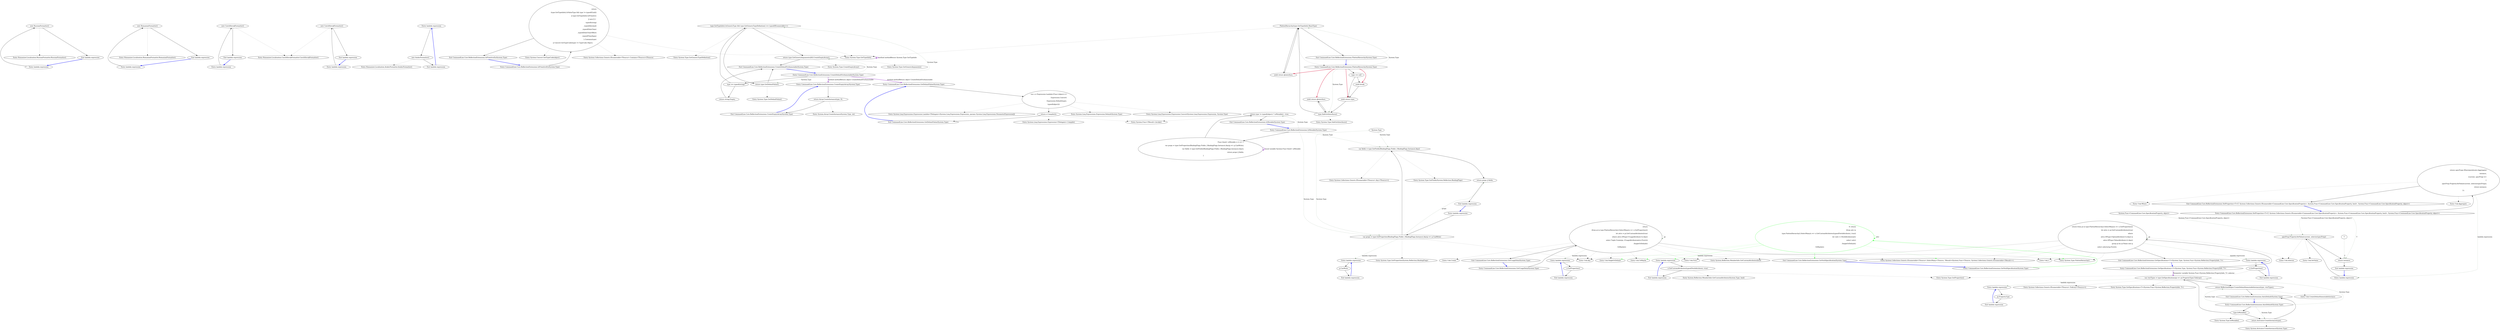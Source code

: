 digraph  {
m3_7 [cluster="Humanizer.Localisation.RussianFormatter.RussianFormatter()", file="SharedAssemblyInfo.cs", label="Entry Humanizer.Localisation.RussianFormatter.RussianFormatter()", span="2-2"];
m3_3 [cluster="Humanizer.Localisation.RomanianFormatter.RomanianFormatter()", file="SharedAssemblyInfo.cs", label="Entry Humanizer.Localisation.RomanianFormatter.RomanianFormatter()", span="2-2"];
m3_15 [cluster="Humanizer.Localisation.CzechSlovakFormatter.CzechSlovakFormatter()", file="SharedAssemblyInfo.cs", label="Entry Humanizer.Localisation.CzechSlovakFormatter.CzechSlovakFormatter()", span="2-2"];
m3_16 [cluster="lambda expression", file="SharedAssemblyInfo.cs", label="Entry lambda expression", span="19-19"];
m3_0 [cluster="lambda expression", file="SharedAssemblyInfo.cs", label="Entry lambda expression", span="15-15"];
m3_1 [cluster="lambda expression", file="SharedAssemblyInfo.cs", label="new RomanianFormatter()", span="15-15"];
m3_2 [cluster="lambda expression", file="SharedAssemblyInfo.cs", label="Exit lambda expression", span="15-15"];
m3_4 [cluster="lambda expression", file="SharedAssemblyInfo.cs", label="Entry lambda expression", span="16-16"];
m3_5 [cluster="lambda expression", file="SharedAssemblyInfo.cs", label="new RussianFormatter()", span="16-16"];
m3_6 [cluster="lambda expression", file="SharedAssemblyInfo.cs", label="Exit lambda expression", span="16-16"];
m3_8 [cluster="lambda expression", file="SharedAssemblyInfo.cs", label="Entry lambda expression", span="17-17"];
m3_9 [cluster="lambda expression", file="SharedAssemblyInfo.cs", label="new ArabicFormatter()", span="17-17"];
m3_10 [cluster="lambda expression", file="SharedAssemblyInfo.cs", label="Exit lambda expression", span="17-17"];
m3_12 [cluster="lambda expression", file="SharedAssemblyInfo.cs", label="Entry lambda expression", span="18-18"];
m3_13 [cluster="lambda expression", file="SharedAssemblyInfo.cs", label="new CzechSlovakFormatter()", span="18-18"];
m3_14 [cluster="lambda expression", file="SharedAssemblyInfo.cs", label="Exit lambda expression", span="18-18"];
m3_17 [cluster="lambda expression", file="SharedAssemblyInfo.cs", label="new CzechSlovakFormatter()", span="19-19"];
m3_18 [cluster="lambda expression", file="SharedAssemblyInfo.cs", label="Exit lambda expression", span="19-19"];
m3_11 [cluster="Humanizer.Localisation.ArabicFormatter.ArabicFormatter()", file="SharedAssemblyInfo.cs", label="Entry Humanizer.Localisation.ArabicFormatter.ArabicFormatter()", span="2-2"];
m4_155 [cluster="System.Collections.Generic.IEnumerable<TSource>.Contains<TSource>(TSource)", file="SpecificationGuards.cs", label="Entry System.Collections.Generic.IEnumerable<TSource>.Contains<TSource>(TSource)", span="0-0"];
m4_17 [cluster="Unk.SingleOrDefault", file="SpecificationGuards.cs", label="Entry Unk.SingleOrDefault", span=""];
m4_92 [cluster="CommandLine.Core.ReflectionExtensions.IsMutable(System.Type)", file="SpecificationGuards.cs", label="Entry CommandLine.Core.ReflectionExtensions.IsMutable(System.Type)", span="143-143"];
m4_93 [cluster="CommandLine.Core.ReflectionExtensions.IsMutable(System.Type)", file="SpecificationGuards.cs", label="Func<bool> isMutable = () => {\r\n                var props = type.GetProperties(BindingFlags.Public | BindingFlags.Instance).Any(p => p.CanWrite);\r\n                var fields = type.GetFields(BindingFlags.Public | BindingFlags.Instance).Any();\r\n                return props || fields;\r\n            }", span="145-149"];
m4_94 [cluster="CommandLine.Core.ReflectionExtensions.IsMutable(System.Type)", file="SpecificationGuards.cs", label="return type != typeof(object) ? isMutable() : true;", span="150-150"];
m4_95 [cluster="CommandLine.Core.ReflectionExtensions.IsMutable(System.Type)", file="SpecificationGuards.cs", label="Exit CommandLine.Core.ReflectionExtensions.IsMutable(System.Type)", span="143-143"];
m4_102 [cluster="System.Type.GetFields(System.Reflection.BindingFlags)", file="SpecificationGuards.cs", label="Entry System.Type.GetFields(System.Reflection.BindingFlags)", span="0-0"];
m4_82 [cluster="System.Array.CreateInstance(System.Type, int)", file="SpecificationGuards.cs", label="Entry System.Array.CreateInstance(System.Type, int)", span="0-0"];
m4_39 [cluster="System.Type.SafeGetInterfaces()", file="SpecificationGuards.cs", label="Entry System.Type.SafeGetInterfaces()", span="66-66"];
m4_127 [cluster="System.Collections.Generic.IEnumerable<TSource>.ToArray<TSource>()", file="SpecificationGuards.cs", label="Entry System.Collections.Generic.IEnumerable<TSource>.ToArray<TSource>()", span="0-0"];
m4_152 [cluster="CommandLine.Core.ReflectionExtensions.IsPrimitiveEx(System.Type)", file="SpecificationGuards.cs", label="Entry CommandLine.Core.ReflectionExtensions.IsPrimitiveEx(System.Type)", span="201-201"];
m4_153 [cluster="CommandLine.Core.ReflectionExtensions.IsPrimitiveEx(System.Type)", file="SpecificationGuards.cs", label="return\r\n                   (type.GetTypeInfo().IsValueType && type != typeof(Guid))\r\n                || type.GetTypeInfo().IsPrimitive\r\n                || new [] { \r\n                     typeof(string)\r\n                    ,typeof(decimal)\r\n                    ,typeof(DateTime)\r\n                    ,typeof(DateTimeOffset)\r\n                    ,typeof(TimeSpan)\r\n                   }.Contains(type)\r\n                || Convert.GetTypeCode(type) != TypeCode.Object;", span="203-213"];
m4_154 [cluster="CommandLine.Core.ReflectionExtensions.IsPrimitiveEx(System.Type)", file="SpecificationGuards.cs", label="Exit CommandLine.Core.ReflectionExtensions.IsPrimitiveEx(System.Type)", span="201-201"];
m4_6 [cluster="Unk.>", file="SpecificationGuards.cs", label="Entry Unk.>", span=""];
m4_83 [cluster="CommandLine.Core.ReflectionExtensions.GetDefaultValue(System.Type)", file="SpecificationGuards.cs", label="Entry CommandLine.Core.ReflectionExtensions.GetDefaultValue(System.Type)", span="134-134"];
m4_85 [cluster="CommandLine.Core.ReflectionExtensions.GetDefaultValue(System.Type)", file="SpecificationGuards.cs", label="return e.Compile()();", span="140-140"];
m4_84 [cluster="CommandLine.Core.ReflectionExtensions.GetDefaultValue(System.Type)", file="SpecificationGuards.cs", label="var e = Expression.Lambda<Func<object>>(\r\n                Expression.Convert(\r\n                    Expression.Default(type),\r\n                    typeof(object)))", span="136-139"];
m4_86 [cluster="CommandLine.Core.ReflectionExtensions.GetDefaultValue(System.Type)", file="SpecificationGuards.cs", label="Exit CommandLine.Core.ReflectionExtensions.GetDefaultValue(System.Type)", span="134-134"];
m4_7 [cluster="Unk.Any", file="SpecificationGuards.cs", label="Entry Unk.Any", span=""];
m4_8 [cluster="Unk.First", file="SpecificationGuards.cs", label="Entry Unk.First", span=""];
m4_53 [cluster="Unk.Where", file="SpecificationGuards.cs", label="Entry Unk.Where", span=""];
m4_26 [cluster="Unk.Create", file="SpecificationGuards.cs", label="Entry Unk.Create", span=""];
m4_18 [cluster="Unk.ToMaybe", file="SpecificationGuards.cs", label="Entry Unk.ToMaybe", span=""];
m4_126 [cluster="System.Type.GetSpecifications<T>(System.Func<System.Reflection.PropertyInfo, T>)", file="SpecificationGuards.cs", label="Entry System.Type.GetSpecifications<T>(System.Func<System.Reflection.PropertyInfo, T>)", span="16-16"];
m4_22 [cluster="System.Reflection.MemberInfo.GetCustomAttributes(System.Type, bool)", file="SpecificationGuards.cs", label="Entry System.Reflection.MemberInfo.GetCustomAttributes(System.Type, bool)", span="0-0"];
m4_4 [cluster="System.Collections.Generic.IEnumerable<TSource>.SelectMany<TSource, TResult>(System.Func<TSource, System.Collections.Generic.IEnumerable<TResult>>)", file="SpecificationGuards.cs", label="Entry System.Collections.Generic.IEnumerable<TSource>.SelectMany<TSource, TResult>(System.Func<TSource, System.Collections.Generic.IEnumerable<TResult>>)", span="0-0"];
m4_14 [cluster="CommandLine.Core.ReflectionExtensions.GetVerbSpecification(System.Type)", file="SpecificationGuards.cs", label="Entry CommandLine.Core.ReflectionExtensions.GetVerbSpecification(System.Type)", span="27-27"];
m4_15 [cluster="CommandLine.Core.ReflectionExtensions.GetVerbSpecification(System.Type)", color=green, community=0, file="SpecificationGuards.cs", label="0: return\r\n                (from attr in\r\n                 type.FlattenHierarchy().SelectMany(x => x.GetCustomAttributes(typeof(VerbAttribute), true))\r\n                 let vattr = (VerbAttribute)attr\r\n                 select vattr)\r\n                    .SingleOrDefault()\r\n                    .ToMaybe();", span="29-35"];
m4_16 [cluster="CommandLine.Core.ReflectionExtensions.GetVerbSpecification(System.Type)", file="SpecificationGuards.cs", label="Exit CommandLine.Core.ReflectionExtensions.GetVerbSpecification(System.Type)", span="27-27"];
m4_55 [cluster="lambda expression", file="SpecificationGuards.cs", label="Entry lambda expression", span="90-94"];
m4_19 [cluster="lambda expression", file="SpecificationGuards.cs", label="Entry lambda expression", span="31-31"];
m4_21 [cluster="lambda expression", file="SpecificationGuards.cs", label="Exit lambda expression", span="31-31"];
m4_20 [cluster="lambda expression", file="SpecificationGuards.cs", label="x.GetCustomAttributes(typeof(VerbAttribute), true)", span="31-31"];
m4_10 [cluster="lambda expression", file="SpecificationGuards.cs", label="Entry lambda expression", span="18-18"];
m4_27 [cluster="lambda expression", file="SpecificationGuards.cs", label="Entry lambda expression", span="41-41"];
m4_97 [cluster="lambda expression", file="SpecificationGuards.cs", label="var props = type.GetProperties(BindingFlags.Public | BindingFlags.Instance).Any(p => p.CanWrite)", span="146-146"];
m4_56 [cluster="lambda expression", file="SpecificationGuards.cs", label="specProp.Property.SetValue(current, selector(specProp))", span="92-92"];
m4_12 [cluster="lambda expression", file="SpecificationGuards.cs", label="Exit lambda expression", span="18-18"];
m4_11 [cluster="lambda expression", file="SpecificationGuards.cs", label="x.GetProperties()", span="18-18"];
m4_29 [cluster="lambda expression", file="SpecificationGuards.cs", label="Exit lambda expression", span="41-41"];
m4_28 [cluster="lambda expression", file="SpecificationGuards.cs", label="x.GetProperties()", span="41-41"];
m4_129 [cluster="lambda expression", file="SpecificationGuards.cs", label="Entry lambda expression", span="173-173"];
m4_96 [cluster="lambda expression", file="SpecificationGuards.cs", label="Entry lambda expression", span="145-149"];
m4_98 [cluster="lambda expression", file="SpecificationGuards.cs", label="var fields = type.GetFields(BindingFlags.Public | BindingFlags.Instance).Any()", span="147-147"];
m4_104 [cluster="lambda expression", file="SpecificationGuards.cs", label="Entry lambda expression", span="146-146"];
m4_99 [cluster="lambda expression", file="SpecificationGuards.cs", label="return props || fields;", span="148-148"];
m4_57 [cluster="lambda expression", file="SpecificationGuards.cs", label="return instance;", span="93-93"];
m4_131 [cluster="lambda expression", file="SpecificationGuards.cs", label="Exit lambda expression", span="173-173"];
m4_130 [cluster="lambda expression", file="SpecificationGuards.cs", label="pi.PropertyType", span="173-173"];
m4_100 [cluster="lambda expression", file="SpecificationGuards.cs", label="Exit lambda expression", span="145-149"];
m4_106 [cluster="lambda expression", file="SpecificationGuards.cs", label="Exit lambda expression", span="146-146"];
m4_105 [cluster="lambda expression", file="SpecificationGuards.cs", label="p.CanWrite", span="146-146"];
m4_58 [cluster="lambda expression", file="SpecificationGuards.cs", label="Exit lambda expression", span="90-94"];
m4_9 [cluster="Unk.selector", file="SpecificationGuards.cs", label="Entry Unk.selector", span=""];
m4_128 [cluster="Unk.CreateDefaultImmutableInstance", file="SpecificationGuards.cs", label="Entry Unk.CreateDefaultImmutableInstance", span=""];
m4_103 [cluster="System.Collections.Generic.IEnumerable<TSource>.Any<TSource>()", file="SpecificationGuards.cs", label="Entry System.Collections.Generic.IEnumerable<TSource>.Any<TSource>()", span="0-0"];
m4_91 [cluster="System.Func<TResult>.Invoke()", file="SpecificationGuards.cs", label="Entry System.Func<TResult>.Invoke()", span="0-0"];
m4_87 [cluster="System.Linq.Expressions.Expression.Default(System.Type)", file="SpecificationGuards.cs", label="Entry System.Linq.Expressions.Expression.Default(System.Type)", span="0-0"];
m4_88 [cluster="System.Linq.Expressions.Expression.Convert(System.Linq.Expressions.Expression, System.Type)", file="SpecificationGuards.cs", label="Entry System.Linq.Expressions.Expression.Convert(System.Linq.Expressions.Expression, System.Type)", span="0-0"];
m4_40 [cluster="System.Type.GetTypeInfo()", file="SpecificationGuards.cs", label="Entry System.Type.GetTypeInfo()", span="218-218"];
m4_107 [cluster="CommandLine.Core.ReflectionExtensions.CreateDefaultForImmutable(System.Type)", file="SpecificationGuards.cs", label="Entry CommandLine.Core.ReflectionExtensions.CreateDefaultForImmutable(System.Type)", span="153-153"];
m4_108 [cluster="CommandLine.Core.ReflectionExtensions.CreateDefaultForImmutable(System.Type)", file="SpecificationGuards.cs", label="type == typeof(string)", span="155-155"];
m4_110 [cluster="CommandLine.Core.ReflectionExtensions.CreateDefaultForImmutable(System.Type)", file="SpecificationGuards.cs", label="type.GetTypeInfo().IsGenericType && type.GetGenericTypeDefinition() == typeof(IEnumerable<>)", span="159-159"];
m4_111 [cluster="CommandLine.Core.ReflectionExtensions.CreateDefaultForImmutable(System.Type)", file="SpecificationGuards.cs", label="return type.GetGenericArguments()[0].CreateEmptyArray();", span="161-161"];
m4_112 [cluster="CommandLine.Core.ReflectionExtensions.CreateDefaultForImmutable(System.Type)", file="SpecificationGuards.cs", label="return type.GetDefaultValue();", span="163-163"];
m4_109 [cluster="CommandLine.Core.ReflectionExtensions.CreateDefaultForImmutable(System.Type)", file="SpecificationGuards.cs", label="return string.Empty;", span="157-157"];
m4_113 [cluster="CommandLine.Core.ReflectionExtensions.CreateDefaultForImmutable(System.Type)", file="SpecificationGuards.cs", label="Exit CommandLine.Core.ReflectionExtensions.CreateDefaultForImmutable(System.Type)", span="153-153"];
m4_13 [cluster="System.Type.GetProperties()", file="SpecificationGuards.cs", label="Entry System.Type.GetProperties()", span="0-0"];
m4_23 [cluster="CommandLine.Core.ReflectionExtensions.GetUsageData(System.Type)", file="SpecificationGuards.cs", label="Entry CommandLine.Core.ReflectionExtensions.GetUsageData(System.Type)", span="38-38"];
m4_24 [cluster="CommandLine.Core.ReflectionExtensions.GetUsageData(System.Type)", file="SpecificationGuards.cs", label="return\r\n                (from pi in type.FlattenHierarchy().SelectMany(x => x.GetProperties())\r\n                    let attrs = pi.GetCustomAttributes(true)\r\n                    where attrs.OfType<UsageAttribute>().Any()\r\n                    select Tuple.Create(pi, (UsageAttribute)attrs.First()))\r\n                        .SingleOrDefault()\r\n                        .ToMaybe();", span="40-46"];
m4_25 [cluster="CommandLine.Core.ReflectionExtensions.GetUsageData(System.Type)", file="SpecificationGuards.cs", label="Exit CommandLine.Core.ReflectionExtensions.GetUsageData(System.Type)", span="38-38"];
m4_0 [cluster="CommandLine.Core.ReflectionExtensions.GetSpecifications<T>(System.Type, System.Func<System.Reflection.PropertyInfo, T>)", file="SpecificationGuards.cs", label="Entry CommandLine.Core.ReflectionExtensions.GetSpecifications<T>(System.Type, System.Func<System.Reflection.PropertyInfo, T>)", span="16-16"];
m4_1 [cluster="CommandLine.Core.ReflectionExtensions.GetSpecifications<T>(System.Type, System.Func<System.Reflection.PropertyInfo, T>)", file="SpecificationGuards.cs", label="return from pi in type.FlattenHierarchy().SelectMany(x => x.GetProperties())\r\n                   let attrs = pi.GetCustomAttributes(true)\r\n                   where\r\n                       attrs.OfType<OptionAttribute>().Any() ||\r\n                       attrs.OfType<ValueAttribute>().Any()\r\n                   group pi by pi.Name into g\r\n                   select selector(g.First());", span="18-24"];
m4_2 [cluster="CommandLine.Core.ReflectionExtensions.GetSpecifications<T>(System.Type, System.Func<System.Reflection.PropertyInfo, T>)", file="SpecificationGuards.cs", label="Exit CommandLine.Core.ReflectionExtensions.GetSpecifications<T>(System.Type, System.Func<System.Reflection.PropertyInfo, T>)", span="16-16"];
m4_89 [cluster="System.Linq.Expressions.Expression.Lambda<TDelegate>(System.Linq.Expressions.Expression, params System.Linq.Expressions.ParameterExpression[])", file="SpecificationGuards.cs", label="Entry System.Linq.Expressions.Expression.Lambda<TDelegate>(System.Linq.Expressions.Expression, params System.Linq.Expressions.ParameterExpression[])", span="0-0"];
m4_114 [cluster="System.Type.GetGenericTypeDefinition()", file="SpecificationGuards.cs", label="Entry System.Type.GetGenericTypeDefinition()", span="0-0"];
m4_118 [cluster="CommandLine.Core.ReflectionExtensions.AutoDefault(System.Type)", file="SpecificationGuards.cs", label="Entry CommandLine.Core.ReflectionExtensions.AutoDefault(System.Type)", span="166-166"];
m4_121 [cluster="CommandLine.Core.ReflectionExtensions.AutoDefault(System.Type)", file="SpecificationGuards.cs", label="var ctorTypes = type.GetSpecifications(pi => pi.PropertyType).ToArray()", span="173-173"];
m4_119 [cluster="CommandLine.Core.ReflectionExtensions.AutoDefault(System.Type)", file="SpecificationGuards.cs", label="type.IsMutable()", span="168-168"];
m4_122 [cluster="CommandLine.Core.ReflectionExtensions.AutoDefault(System.Type)", file="SpecificationGuards.cs", label="return ReflectionHelper.CreateDefaultImmutableInstance(type, ctorTypes);", span="175-175"];
m4_120 [cluster="CommandLine.Core.ReflectionExtensions.AutoDefault(System.Type)", file="SpecificationGuards.cs", label="return Activator.CreateInstance(type);", span="170-170"];
m4_123 [cluster="CommandLine.Core.ReflectionExtensions.AutoDefault(System.Type)", file="SpecificationGuards.cs", label="Exit CommandLine.Core.ReflectionExtensions.AutoDefault(System.Type)", span="166-166"];
m4_156 [cluster="System.Convert.GetTypeCode(object)", file="SpecificationGuards.cs", label="Entry System.Convert.GetTypeCode(object)", span="0-0"];
m4_116 [cluster="System.Type.CreateEmptyArray()", file="SpecificationGuards.cs", label="Entry System.Type.CreateEmptyArray()", span="129-129"];
m4_117 [cluster="System.Type.GetDefaultValue()", file="SpecificationGuards.cs", label="Entry System.Type.GetDefaultValue()", span="134-134"];
m4_115 [cluster="System.Type.GetGenericArguments()", file="SpecificationGuards.cs", label="Entry System.Type.GetGenericArguments()", span="0-0"];
m4_125 [cluster="System.Activator.CreateInstance(System.Type)", file="SpecificationGuards.cs", label="Entry System.Activator.CreateInstance(System.Type)", span="0-0"];
m4_101 [cluster="System.Type.GetProperties(System.Reflection.BindingFlags)", file="SpecificationGuards.cs", label="Entry System.Type.GetProperties(System.Reflection.BindingFlags)", span="0-0"];
m4_5 [cluster="System.Reflection.MemberInfo.GetCustomAttributes(bool)", file="SpecificationGuards.cs", label="Entry System.Reflection.MemberInfo.GetCustomAttributes(bool)", span="0-0"];
m4_124 [cluster="System.Type.IsMutable()", file="SpecificationGuards.cs", label="Entry System.Type.IsMutable()", span="143-143"];
m4_54 [cluster="Unk.Aggregate", file="SpecificationGuards.cs", label="Entry Unk.Aggregate", span=""];
m4_79 [cluster="CommandLine.Core.ReflectionExtensions.CreateEmptyArray(System.Type)", file="SpecificationGuards.cs", label="Entry CommandLine.Core.ReflectionExtensions.CreateEmptyArray(System.Type)", span="129-129"];
m4_80 [cluster="CommandLine.Core.ReflectionExtensions.CreateEmptyArray(System.Type)", file="SpecificationGuards.cs", label="return Array.CreateInstance(type, 0);", span="131-131"];
m4_81 [cluster="CommandLine.Core.ReflectionExtensions.CreateEmptyArray(System.Type)", file="SpecificationGuards.cs", label="Exit CommandLine.Core.ReflectionExtensions.CreateEmptyArray(System.Type)", span="129-129"];
m4_50 [cluster="CommandLine.Core.ReflectionExtensions.SetProperties<T>(T, System.Collections.Generic.IEnumerable<CommandLine.Core.SpecificationProperty>, System.Func<CommandLine.Core.SpecificationProperty, bool>, System.Func<CommandLine.Core.SpecificationProperty, object>)", file="SpecificationGuards.cs", label="Entry CommandLine.Core.ReflectionExtensions.SetProperties<T>(T, System.Collections.Generic.IEnumerable<CommandLine.Core.SpecificationProperty>, System.Func<CommandLine.Core.SpecificationProperty, bool>, System.Func<CommandLine.Core.SpecificationProperty, object>)", span="82-82"];
m4_51 [cluster="CommandLine.Core.ReflectionExtensions.SetProperties<T>(T, System.Collections.Generic.IEnumerable<CommandLine.Core.SpecificationProperty>, System.Func<CommandLine.Core.SpecificationProperty, bool>, System.Func<CommandLine.Core.SpecificationProperty, object>)", file="SpecificationGuards.cs", label="return specProps.Where(predicate).Aggregate(\r\n                instance,\r\n                (current, specProp) =>\r\n                    {\r\n                        specProp.Property.SetValue(current, selector(specProp));\r\n                        return instance;\r\n                    });", span="88-94"];
m4_52 [cluster="CommandLine.Core.ReflectionExtensions.SetProperties<T>(T, System.Collections.Generic.IEnumerable<CommandLine.Core.SpecificationProperty>, System.Func<CommandLine.Core.SpecificationProperty, bool>, System.Func<CommandLine.Core.SpecificationProperty, object>)", file="SpecificationGuards.cs", label="Exit CommandLine.Core.ReflectionExtensions.SetProperties<T>(T, System.Collections.Generic.IEnumerable<CommandLine.Core.SpecificationProperty>, System.Func<CommandLine.Core.SpecificationProperty, bool>, System.Func<CommandLine.Core.SpecificationProperty, object>)", span="82-82"];
m4_30 [cluster="CommandLine.Core.ReflectionExtensions.FlattenHierarchy(System.Type)", file="SpecificationGuards.cs", label="Entry CommandLine.Core.ReflectionExtensions.FlattenHierarchy(System.Type)", span="49-49"];
m4_36 [cluster="CommandLine.Core.ReflectionExtensions.FlattenHierarchy(System.Type)", file="SpecificationGuards.cs", label="FlattenHierarchy(type.GetTypeInfo().BaseType)", span="60-60"];
m4_37 [cluster="CommandLine.Core.ReflectionExtensions.FlattenHierarchy(System.Type)", file="SpecificationGuards.cs", label="yield return @interface;", span="62-62"];
m4_34 [cluster="CommandLine.Core.ReflectionExtensions.FlattenHierarchy(System.Type)", file="SpecificationGuards.cs", label="type.SafeGetInterfaces()", span="56-56"];
m4_31 [cluster="CommandLine.Core.ReflectionExtensions.FlattenHierarchy(System.Type)", file="SpecificationGuards.cs", label="type == null", span="51-51"];
m4_32 [cluster="CommandLine.Core.ReflectionExtensions.FlattenHierarchy(System.Type)", file="SpecificationGuards.cs", label="yield break;", span="53-53"];
m4_33 [cluster="CommandLine.Core.ReflectionExtensions.FlattenHierarchy(System.Type)", file="SpecificationGuards.cs", label="yield return type;", span="55-55"];
m4_35 [cluster="CommandLine.Core.ReflectionExtensions.FlattenHierarchy(System.Type)", file="SpecificationGuards.cs", label="yield return @interface;", span="58-58"];
m4_38 [cluster="CommandLine.Core.ReflectionExtensions.FlattenHierarchy(System.Type)", file="SpecificationGuards.cs", label="Exit CommandLine.Core.ReflectionExtensions.FlattenHierarchy(System.Type)", span="49-49"];
m4_59 [cluster="Unk.SetValue", file="SpecificationGuards.cs", label="Entry Unk.SetValue", span=""];
m4_3 [cluster="System.Type.FlattenHierarchy()", file="SpecificationGuards.cs", label="Entry System.Type.FlattenHierarchy()", span="49-49"];
m4_90 [cluster="System.Linq.Expressions.Expression<TDelegate>.Compile()", file="SpecificationGuards.cs", label="Entry System.Linq.Expressions.Expression<TDelegate>.Compile()", span="0-0"];
m4_162 [file="SpecificationGuards.cs", label="System.Type", span=""];
m4_160 [file="SpecificationGuards.cs", label="System.Func<CommandLine.Core.SpecificationProperty, object>", span=""];
m4_161 [file="SpecificationGuards.cs", label=T, span=""];
m3_16 -> m3_17  [key=0, style=solid];
m3_0 -> m3_1  [key=0, style=solid];
m3_1 -> m3_2  [key=0, style=solid];
m3_1 -> m3_3  [key=2, style=dotted];
m3_2 -> m3_0  [color=blue, key=0, style=bold];
m3_4 -> m3_5  [key=0, style=solid];
m3_5 -> m3_6  [key=0, style=solid];
m3_5 -> m3_7  [key=2, style=dotted];
m3_6 -> m3_4  [color=blue, key=0, style=bold];
m3_8 -> m3_9  [key=0, style=solid];
m3_9 -> m3_10  [key=0, style=solid];
m3_9 -> m3_11  [key=2, style=dotted];
m3_10 -> m3_8  [color=blue, key=0, style=bold];
m3_12 -> m3_13  [key=0, style=solid];
m3_13 -> m3_14  [key=0, style=solid];
m3_13 -> m3_15  [key=2, style=dotted];
m3_14 -> m3_12  [color=blue, key=0, style=bold];
m3_17 -> m3_18  [key=0, style=solid];
m3_17 -> m3_15  [key=2, style=dotted];
m3_18 -> m3_16  [color=blue, key=0, style=bold];
m4_92 -> m4_97  [color=darkseagreen4, key=1, label="System.Type", style=dashed];
m4_92 -> m4_93  [key=0, style=solid];
m4_92 -> m4_98  [color=darkseagreen4, key=1, label="System.Type", style=dashed];
m4_92 -> m4_94  [color=darkseagreen4, key=1, label="System.Type", style=dashed];
m4_93 -> m4_93  [color=darkorchid, key=3, label="Local variable System.Func<bool> isMutable", style=bold];
m4_93 -> m4_94  [key=0, style=solid];
m4_94 -> m4_95  [key=0, style=solid];
m4_94 -> m4_91  [key=2, style=dotted];
m4_95 -> m4_92  [color=blue, key=0, style=bold];
m4_152 -> m4_153  [key=0, style=solid];
m4_153 -> m4_40  [key=2, style=dotted];
m4_153 -> m4_154  [key=0, style=solid];
m4_153 -> m4_155  [key=2, style=dotted];
m4_153 -> m4_156  [key=2, style=dotted];
m4_154 -> m4_152  [color=blue, key=0, style=bold];
m4_83 -> m4_84  [key=0, style=solid];
m4_85 -> m4_91  [key=2, style=dotted];
m4_85 -> m4_86  [key=0, style=solid];
m4_85 -> m4_90  [key=2, style=dotted];
m4_84 -> m4_85  [key=0, style=solid];
m4_84 -> m4_87  [key=2, style=dotted];
m4_84 -> m4_88  [key=2, style=dotted];
m4_84 -> m4_89  [key=2, style=dotted];
m4_86 -> m4_83  [color=blue, key=0, style=bold];
m4_14 -> m4_15  [color=green, key=0, style=solid];
m4_15 -> m4_15  [color=green, key=1, label=attr, style=dashed];
m4_15 -> m4_16  [color=green, key=0, style=solid];
m4_15 -> m4_3  [color=green, key=2, style=dotted];
m4_15 -> m4_4  [color=green, key=2, style=dotted];
m4_15 -> m4_17  [color=green, key=2, style=dotted];
m4_15 -> m4_18  [color=green, key=2, style=dotted];
m4_15 -> m4_19  [color=green, key=1, label="lambda expression", style=dashed];
m4_16 -> m4_14  [color=blue, key=0, style=bold];
m4_55 -> m4_56  [key=0, style=solid];
m4_19 -> m4_20  [key=0, style=solid];
m4_21 -> m4_19  [color=blue, key=0, style=bold];
m4_20 -> m4_21  [key=0, style=solid];
m4_20 -> m4_22  [key=2, style=dotted];
m4_10 -> m4_11  [key=0, style=solid];
m4_27 -> m4_28  [key=0, style=solid];
m4_97 -> m4_7  [key=2, style=dotted];
m4_97 -> m4_98  [key=0, style=solid];
m4_97 -> m4_101  [key=2, style=dotted];
m4_97 -> m4_104  [color=darkseagreen4, key=1, label="lambda expression", style=dashed];
m4_97 -> m4_99  [color=darkseagreen4, key=1, label=props, style=dashed];
m4_56 -> m4_9  [key=2, style=dotted];
m4_56 -> m4_57  [key=0, style=solid];
m4_56 -> m4_59  [key=2, style=dotted];
m4_12 -> m4_10  [color=blue, key=0, style=bold];
m4_11 -> m4_12  [key=0, style=solid];
m4_11 -> m4_13  [key=2, style=dotted];
m4_29 -> m4_27  [color=blue, key=0, style=bold];
m4_28 -> m4_29  [key=0, style=solid];
m4_28 -> m4_13  [key=2, style=dotted];
m4_129 -> m4_130  [key=0, style=solid];
m4_96 -> m4_97  [key=0, style=solid];
m4_98 -> m4_99  [key=0, style=solid];
m4_98 -> m4_102  [key=2, style=dotted];
m4_98 -> m4_103  [key=2, style=dotted];
m4_104 -> m4_105  [key=0, style=solid];
m4_99 -> m4_100  [key=0, style=solid];
m4_57 -> m4_58  [key=0, style=solid];
m4_131 -> m4_129  [color=blue, key=0, style=bold];
m4_130 -> m4_131  [key=0, style=solid];
m4_100 -> m4_96  [color=blue, key=0, style=bold];
m4_106 -> m4_104  [color=blue, key=0, style=bold];
m4_105 -> m4_106  [key=0, style=solid];
m4_58 -> m4_55  [color=blue, key=0, style=bold];
m4_40 -> m4_40  [color=darkorchid, key=3, label="method methodReturn System.Type GetTypeInfo", style=bold];
m4_107 -> m4_83  [color=darkorchid, key=3, label="method methodReturn object CreateDefaultForImmutable", style=bold];
m4_107 -> m4_108  [key=0, style=solid];
m4_107 -> m4_110  [color=darkseagreen4, key=1, label="System.Type", style=dashed];
m4_107 -> m4_111  [color=darkseagreen4, key=1, label="System.Type", style=dashed];
m4_107 -> m4_112  [color=darkseagreen4, key=1, label="System.Type", style=dashed];
m4_107 -> m4_79  [color=darkorchid, key=3, label="method methodReturn object CreateDefaultForImmutable", style=bold];
m4_108 -> m4_109  [key=0, style=solid];
m4_108 -> m4_110  [key=0, style=solid];
m4_110 -> m4_111  [key=0, style=solid];
m4_110 -> m4_112  [key=0, style=solid];
m4_110 -> m4_40  [key=2, style=dotted];
m4_110 -> m4_114  [key=2, style=dotted];
m4_111 -> m4_113  [key=0, style=solid];
m4_111 -> m4_115  [key=2, style=dotted];
m4_111 -> m4_116  [key=2, style=dotted];
m4_112 -> m4_113  [key=0, style=solid];
m4_112 -> m4_117  [key=2, style=dotted];
m4_109 -> m4_113  [key=0, style=solid];
m4_113 -> m4_107  [color=blue, key=0, style=bold];
m4_23 -> m4_24  [key=0, style=solid];
m4_24 -> m4_3  [key=2, style=dotted];
m4_24 -> m4_4  [key=2, style=dotted];
m4_24 -> m4_17  [key=2, style=dotted];
m4_24 -> m4_18  [key=2, style=dotted];
m4_24 -> m4_24  [color=darkseagreen4, key=1, label=pi, style=dashed];
m4_24 -> m4_25  [key=0, style=solid];
m4_24 -> m4_5  [key=2, style=dotted];
m4_24 -> m4_6  [key=2, style=dotted];
m4_24 -> m4_7  [key=2, style=dotted];
m4_24 -> m4_8  [key=2, style=dotted];
m4_24 -> m4_26  [key=2, style=dotted];
m4_24 -> m4_27  [color=darkseagreen4, key=1, label="lambda expression", style=dashed];
m4_25 -> m4_23  [color=blue, key=0, style=bold];
m4_0 -> m4_1  [key=0, style=solid];
m4_0 -> m4_121  [color=darkorchid, key=3, label="Parameter variable System.Func<System.Reflection.PropertyInfo, T> selector", style=bold];
m4_1 -> m4_3  [key=2, style=dotted];
m4_1 -> m4_4  [key=2, style=dotted];
m4_1 -> m4_1  [color=darkseagreen4, key=1, label=pi, style=dashed];
m4_1 -> m4_2  [key=0, style=solid];
m4_1 -> m4_5  [key=2, style=dotted];
m4_1 -> m4_6  [key=2, style=dotted];
m4_1 -> m4_7  [key=2, style=dotted];
m4_1 -> m4_8  [key=2, style=dotted];
m4_1 -> m4_9  [key=2, style=dotted];
m4_1 -> m4_10  [color=darkseagreen4, key=1, label="lambda expression", style=dashed];
m4_2 -> m4_0  [color=blue, key=0, style=bold];
m4_118 -> m4_121  [color=darkseagreen4, key=1, label="System.Type", style=dashed];
m4_118 -> m4_119  [key=0, style=solid];
m4_118 -> m4_120  [color=darkseagreen4, key=1, label="System.Type", style=dashed];
m4_118 -> m4_122  [color=darkseagreen4, key=1, label="System.Type", style=dashed];
m4_121 -> m4_122  [key=0, style=solid];
m4_121 -> m4_126  [key=2, style=dotted];
m4_121 -> m4_127  [key=2, style=dotted];
m4_121 -> m4_129  [color=darkseagreen4, key=1, label="lambda expression", style=dashed];
m4_119 -> m4_121  [key=0, style=solid];
m4_119 -> m4_120  [key=0, style=solid];
m4_119 -> m4_124  [key=2, style=dotted];
m4_122 -> m4_123  [key=0, style=solid];
m4_122 -> m4_128  [key=2, style=dotted];
m4_120 -> m4_123  [key=0, style=solid];
m4_120 -> m4_125  [key=2, style=dotted];
m4_123 -> m4_118  [color=blue, key=0, style=bold];
m4_79 -> m4_80  [key=0, style=solid];
m4_80 -> m4_81  [key=0, style=solid];
m4_80 -> m4_82  [key=2, style=dotted];
m4_81 -> m4_79  [color=blue, key=0, style=bold];
m4_50 -> m4_56  [color=darkseagreen4, key=1, label="System.Func<CommandLine.Core.SpecificationProperty, object>", style=dashed];
m4_50 -> m4_51  [key=0, style=solid];
m4_50 -> m4_57  [color=darkseagreen4, key=1, label=T, style=dashed];
m4_51 -> m4_55  [color=darkseagreen4, key=1, label="lambda expression", style=dashed];
m4_51 -> m4_52  [key=0, style=solid];
m4_51 -> m4_53  [key=2, style=dotted];
m4_51 -> m4_54  [key=2, style=dotted];
m4_52 -> m4_50  [color=blue, key=0, style=bold];
m4_30 -> m4_36  [color=darkseagreen4, key=1, label="System.Type", style=dashed];
m4_30 -> m4_31  [key=0, style=solid];
m4_30 -> m4_32  [color=crimson, key=0, style=bold];
m4_30 -> m4_33  [color=crimson, key=0, style=bold];
m4_30 -> m4_35  [color=crimson, key=0, style=bold];
m4_30 -> m4_37  [color=crimson, key=0, style=bold];
m4_30 -> m4_34  [color=darkseagreen4, key=1, label="System.Type", style=dashed];
m4_36 -> m4_40  [key=2, style=dotted];
m4_36 -> m4_37  [key=0, style=solid];
m4_36 -> m4_38  [key=0, style=solid];
m4_36 -> m4_30  [key=2, style=dotted];
m4_37 -> m4_36  [key=0, style=solid];
m4_34 -> m4_36  [key=0, style=solid];
m4_34 -> m4_35  [key=0, style=solid];
m4_34 -> m4_39  [key=2, style=dotted];
m4_31 -> m4_32  [key=0, style=solid];
m4_31 -> m4_33  [key=0, style=solid];
m4_32 -> m4_33  [key=0, style=solid];
m4_33 -> m4_34  [key=0, style=solid];
m4_35 -> m4_34  [key=0, style=solid];
m4_38 -> m4_30  [color=blue, key=0, style=bold];
m4_162 -> m4_97  [color=darkseagreen4, key=1, label="System.Type", style=dashed];
m4_162 -> m4_98  [color=darkseagreen4, key=1, label="System.Type", style=dashed];
m4_160 -> m4_56  [color=darkseagreen4, key=1, label="System.Func<CommandLine.Core.SpecificationProperty, object>", style=dashed];
m4_161 -> m4_57  [color=darkseagreen4, key=1, label=T, style=dashed];
}
